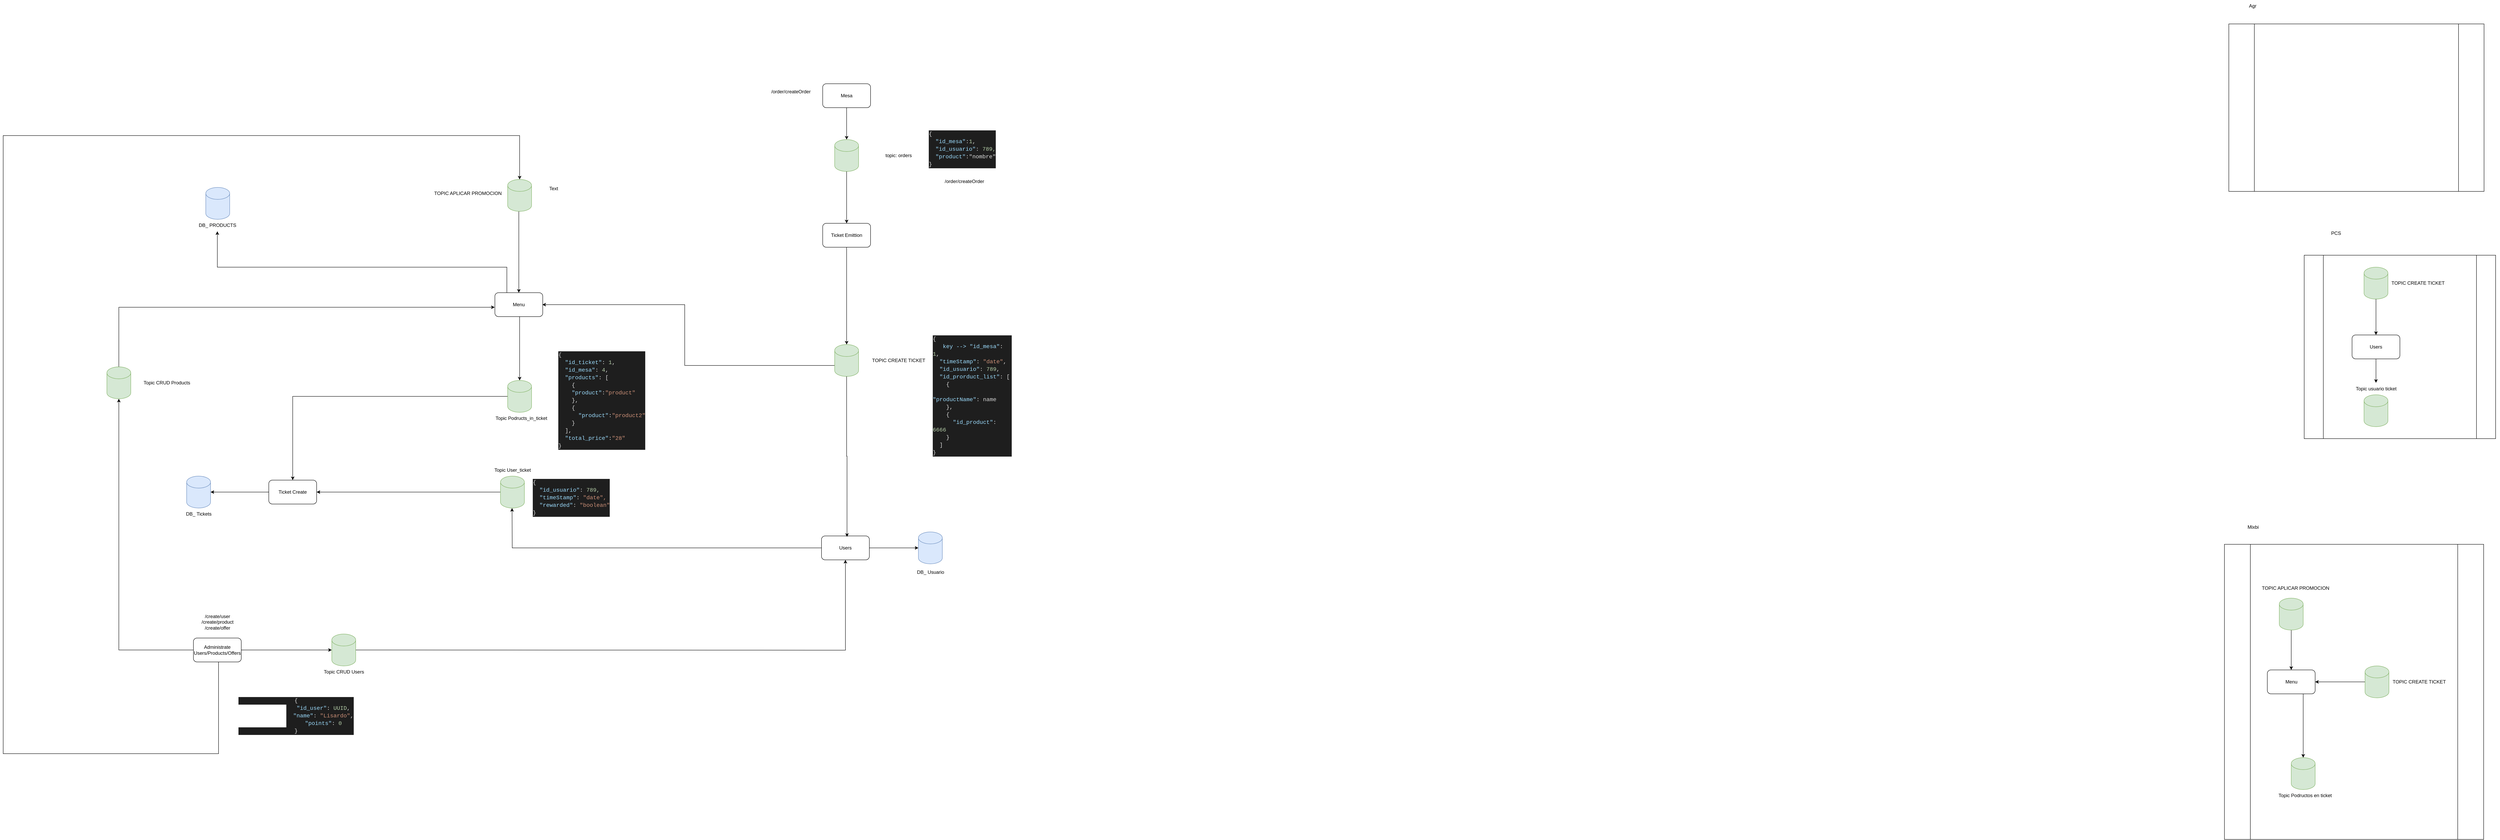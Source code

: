 <mxfile version="22.0.4" type="device">
  <diagram name="Página-1" id="0qJBGttC3PnJGThFjGUG">
    <mxGraphModel dx="2366" dy="1922" grid="1" gridSize="10" guides="1" tooltips="1" connect="1" arrows="1" fold="1" page="1" pageScale="1" pageWidth="827" pageHeight="1169" math="0" shadow="0">
      <root>
        <mxCell id="0" />
        <mxCell id="1" parent="0" />
        <mxCell id="hO1tPXh8Bk7Fy7xaMDZI-4" style="edgeStyle=orthogonalEdgeStyle;rounded=0;orthogonalLoop=1;jettySize=auto;html=1;" parent="1" source="hO1tPXh8Bk7Fy7xaMDZI-1" target="hO1tPXh8Bk7Fy7xaMDZI-2" edge="1">
          <mxGeometry relative="1" as="geometry">
            <Array as="points">
              <mxPoint x="-720" y="414" />
              <mxPoint x="-720" y="134" />
            </Array>
            <mxPoint x="-600" y="90" as="targetPoint" />
          </mxGeometry>
        </mxCell>
        <mxCell id="hO1tPXh8Bk7Fy7xaMDZI-5" style="edgeStyle=orthogonalEdgeStyle;rounded=0;orthogonalLoop=1;jettySize=auto;html=1;entryX=0;entryY=0.5;entryDx=0;entryDy=0;entryPerimeter=0;" parent="1" source="hO1tPXh8Bk7Fy7xaMDZI-1" target="hO1tPXh8Bk7Fy7xaMDZI-3" edge="1">
          <mxGeometry relative="1" as="geometry">
            <Array as="points" />
          </mxGeometry>
        </mxCell>
        <mxCell id="21" style="edgeStyle=orthogonalEdgeStyle;rounded=0;orthogonalLoop=1;jettySize=auto;html=1;fontColor=#FFFFFF;" parent="1" source="hO1tPXh8Bk7Fy7xaMDZI-1" target="hO1tPXh8Bk7Fy7xaMDZI-18" edge="1">
          <mxGeometry relative="1" as="geometry">
            <Array as="points">
              <mxPoint x="-470" y="890" />
              <mxPoint x="-1010" y="890" />
              <mxPoint x="-1010" y="-660" />
              <mxPoint x="285" y="-660" />
            </Array>
          </mxGeometry>
        </mxCell>
        <mxCell id="hO1tPXh8Bk7Fy7xaMDZI-1" value="Administrate&lt;br&gt;Users/Products/Offers" style="rounded=1;whiteSpace=wrap;html=1;" parent="1" vertex="1">
          <mxGeometry x="-533" y="600" width="120" height="60" as="geometry" />
        </mxCell>
        <mxCell id="hO1tPXh8Bk7Fy7xaMDZI-8" style="edgeStyle=orthogonalEdgeStyle;rounded=0;orthogonalLoop=1;jettySize=auto;html=1;entryX=-0.005;entryY=0.609;entryDx=0;entryDy=0;entryPerimeter=0;" parent="1" source="hO1tPXh8Bk7Fy7xaMDZI-2" target="hO1tPXh8Bk7Fy7xaMDZI-6" edge="1">
          <mxGeometry relative="1" as="geometry">
            <Array as="points">
              <mxPoint x="-720" y="-229" />
            </Array>
          </mxGeometry>
        </mxCell>
        <mxCell id="hO1tPXh8Bk7Fy7xaMDZI-9" style="edgeStyle=orthogonalEdgeStyle;rounded=0;orthogonalLoop=1;jettySize=auto;html=1;entryX=0.5;entryY=1;entryDx=0;entryDy=0;" parent="1" target="hO1tPXh8Bk7Fy7xaMDZI-7" edge="1">
          <mxGeometry relative="1" as="geometry">
            <mxPoint x="-127" y="630" as="sourcePoint" />
          </mxGeometry>
        </mxCell>
        <mxCell id="hO1tPXh8Bk7Fy7xaMDZI-11" style="edgeStyle=orthogonalEdgeStyle;rounded=0;orthogonalLoop=1;jettySize=auto;html=1;exitX=0.25;exitY=0;exitDx=0;exitDy=0;" parent="1" source="hO1tPXh8Bk7Fy7xaMDZI-6" target="hO1tPXh8Bk7Fy7xaMDZI-39" edge="1">
          <mxGeometry relative="1" as="geometry">
            <Array as="points">
              <mxPoint x="253" y="-330" />
              <mxPoint x="-473" y="-330" />
            </Array>
            <mxPoint x="180" y="-410" as="sourcePoint" />
          </mxGeometry>
        </mxCell>
        <mxCell id="9q5zIYayFqP9UG4JwgqR-4" style="edgeStyle=orthogonalEdgeStyle;rounded=0;orthogonalLoop=1;jettySize=auto;html=1;" parent="1" source="hO1tPXh8Bk7Fy7xaMDZI-6" target="hO1tPXh8Bk7Fy7xaMDZI-28" edge="1">
          <mxGeometry relative="1" as="geometry">
            <Array as="points">
              <mxPoint x="285" y="-180" />
              <mxPoint x="285" y="-180" />
            </Array>
          </mxGeometry>
        </mxCell>
        <mxCell id="hO1tPXh8Bk7Fy7xaMDZI-6" value="Menu" style="rounded=1;whiteSpace=wrap;html=1;" parent="1" vertex="1">
          <mxGeometry x="223" y="-266" width="120" height="60" as="geometry" />
        </mxCell>
        <mxCell id="hO1tPXh8Bk7Fy7xaMDZI-13" style="edgeStyle=orthogonalEdgeStyle;rounded=0;orthogonalLoop=1;jettySize=auto;html=1;entryX=0;entryY=0.5;entryDx=0;entryDy=0;entryPerimeter=0;" parent="1" source="hO1tPXh8Bk7Fy7xaMDZI-7" target="hO1tPXh8Bk7Fy7xaMDZI-12" edge="1">
          <mxGeometry relative="1" as="geometry" />
        </mxCell>
        <mxCell id="hO1tPXh8Bk7Fy7xaMDZI-27" style="edgeStyle=orthogonalEdgeStyle;rounded=0;orthogonalLoop=1;jettySize=auto;html=1;exitX=0;exitY=0.5;exitDx=0;exitDy=0;" parent="1" source="hO1tPXh8Bk7Fy7xaMDZI-7" edge="1">
          <mxGeometry relative="1" as="geometry">
            <mxPoint x="266" y="274" as="targetPoint" />
          </mxGeometry>
        </mxCell>
        <mxCell id="hO1tPXh8Bk7Fy7xaMDZI-7" value="Users" style="rounded=1;whiteSpace=wrap;html=1;" parent="1" vertex="1">
          <mxGeometry x="1042" y="344" width="120" height="60" as="geometry" />
        </mxCell>
        <mxCell id="hO1tPXh8Bk7Fy7xaMDZI-22" style="edgeStyle=orthogonalEdgeStyle;rounded=0;orthogonalLoop=1;jettySize=auto;html=1;entryX=0.5;entryY=0;entryDx=0;entryDy=0;entryPerimeter=0;" parent="1" source="hO1tPXh8Bk7Fy7xaMDZI-14" target="hO1tPXh8Bk7Fy7xaMDZI-21" edge="1">
          <mxGeometry relative="1" as="geometry">
            <Array as="points">
              <mxPoint x="1105" y="-330" />
              <mxPoint x="1105" y="-330" />
            </Array>
          </mxGeometry>
        </mxCell>
        <mxCell id="hO1tPXh8Bk7Fy7xaMDZI-14" value="Ticket Emittion" style="rounded=1;whiteSpace=wrap;html=1;" parent="1" vertex="1">
          <mxGeometry x="1045" y="-440" width="120" height="60" as="geometry" />
        </mxCell>
        <mxCell id="hO1tPXh8Bk7Fy7xaMDZI-20" style="edgeStyle=orthogonalEdgeStyle;rounded=0;orthogonalLoop=1;jettySize=auto;html=1;entryX=0.5;entryY=0;entryDx=0;entryDy=0;" parent="1" source="hO1tPXh8Bk7Fy7xaMDZI-18" target="hO1tPXh8Bk7Fy7xaMDZI-6" edge="1">
          <mxGeometry relative="1" as="geometry">
            <Array as="points">
              <mxPoint x="283" y="-420" />
              <mxPoint x="283" y="-420" />
            </Array>
          </mxGeometry>
        </mxCell>
        <mxCell id="hO1tPXh8Bk7Fy7xaMDZI-23" style="edgeStyle=orthogonalEdgeStyle;rounded=0;orthogonalLoop=1;jettySize=auto;html=1;entryX=1;entryY=0.5;entryDx=0;entryDy=0;exitX=0;exitY=0;exitDx=0;exitDy=52.5;exitPerimeter=0;" parent="1" source="hO1tPXh8Bk7Fy7xaMDZI-21" edge="1">
          <mxGeometry relative="1" as="geometry">
            <Array as="points">
              <mxPoint x="699" y="-84" />
              <mxPoint x="699" y="-236" />
            </Array>
            <mxPoint x="342" y="-236" as="targetPoint" />
          </mxGeometry>
        </mxCell>
        <mxCell id="hO1tPXh8Bk7Fy7xaMDZI-32" style="edgeStyle=orthogonalEdgeStyle;rounded=0;orthogonalLoop=1;jettySize=auto;html=1;entryX=0.5;entryY=0;entryDx=0;entryDy=0;" parent="1" source="hO1tPXh8Bk7Fy7xaMDZI-28" target="hO1tPXh8Bk7Fy7xaMDZI-30" edge="1">
          <mxGeometry relative="1" as="geometry" />
        </mxCell>
        <mxCell id="hO1tPXh8Bk7Fy7xaMDZI-31" style="edgeStyle=orthogonalEdgeStyle;rounded=0;orthogonalLoop=1;jettySize=auto;html=1;entryX=1;entryY=0.5;entryDx=0;entryDy=0;" parent="1" source="hO1tPXh8Bk7Fy7xaMDZI-29" target="hO1tPXh8Bk7Fy7xaMDZI-30" edge="1">
          <mxGeometry relative="1" as="geometry" />
        </mxCell>
        <mxCell id="hO1tPXh8Bk7Fy7xaMDZI-33" style="edgeStyle=orthogonalEdgeStyle;rounded=0;orthogonalLoop=1;jettySize=auto;html=1;exitX=0;exitY=0.5;exitDx=0;exitDy=0;" parent="1" source="hO1tPXh8Bk7Fy7xaMDZI-30" target="hO1tPXh8Bk7Fy7xaMDZI-34" edge="1">
          <mxGeometry relative="1" as="geometry">
            <mxPoint x="-316" y="233.333" as="targetPoint" />
          </mxGeometry>
        </mxCell>
        <mxCell id="hO1tPXh8Bk7Fy7xaMDZI-30" value="Ticket Create" style="rounded=1;whiteSpace=wrap;html=1;" parent="1" vertex="1">
          <mxGeometry x="-344" y="204" width="120" height="60" as="geometry" />
        </mxCell>
        <mxCell id="9q5zIYayFqP9UG4JwgqR-26" value="" style="group" parent="1" vertex="1" connectable="0">
          <mxGeometry x="4730" y="-430" width="480" height="540" as="geometry" />
        </mxCell>
        <mxCell id="9q5zIYayFqP9UG4JwgqR-25" value="" style="group" parent="9q5zIYayFqP9UG4JwgqR-26" vertex="1" connectable="0">
          <mxGeometry y="80" width="480" height="460" as="geometry" />
        </mxCell>
        <mxCell id="9q5zIYayFqP9UG4JwgqR-22" value="" style="group" parent="9q5zIYayFqP9UG4JwgqR-25" vertex="1" connectable="0">
          <mxGeometry x="30" y="-10" width="480" height="460" as="geometry" />
        </mxCell>
        <mxCell id="9q5zIYayFqP9UG4JwgqR-20" value="" style="shape=process;whiteSpace=wrap;html=1;backgroundOutline=1;" parent="9q5zIYayFqP9UG4JwgqR-22" vertex="1">
          <mxGeometry width="480" height="460" as="geometry" />
        </mxCell>
        <mxCell id="9q5zIYayFqP9UG4JwgqR-21" value="" style="group" parent="9q5zIYayFqP9UG4JwgqR-22" vertex="1" connectable="0">
          <mxGeometry x="115" y="30" width="250" height="400" as="geometry" />
        </mxCell>
        <mxCell id="9q5zIYayFqP9UG4JwgqR-9" value="" style="group" parent="9q5zIYayFqP9UG4JwgqR-21" vertex="1" connectable="0">
          <mxGeometry x="35" width="215" height="80" as="geometry" />
        </mxCell>
        <mxCell id="9q5zIYayFqP9UG4JwgqR-6" value="" style="shape=cylinder3;whiteSpace=wrap;html=1;boundedLbl=1;backgroundOutline=1;size=15;fillColor=#d5e8d4;strokeColor=#82b366;" parent="9q5zIYayFqP9UG4JwgqR-9" vertex="1">
          <mxGeometry width="60" height="80" as="geometry" />
        </mxCell>
        <mxCell id="9q5zIYayFqP9UG4JwgqR-7" value="TOPIC CREATE TICKET" style="text;html=1;align=center;verticalAlign=middle;resizable=0;points=[];autosize=1;strokeColor=none;fillColor=none;" parent="9q5zIYayFqP9UG4JwgqR-9" vertex="1">
          <mxGeometry x="55" y="25" width="160" height="30" as="geometry" />
        </mxCell>
        <mxCell id="9q5zIYayFqP9UG4JwgqR-10" value="Users" style="rounded=1;whiteSpace=wrap;html=1;" parent="9q5zIYayFqP9UG4JwgqR-21" vertex="1">
          <mxGeometry x="5" y="170" width="120" height="60" as="geometry" />
        </mxCell>
        <mxCell id="9q5zIYayFqP9UG4JwgqR-11" style="edgeStyle=orthogonalEdgeStyle;rounded=0;orthogonalLoop=1;jettySize=auto;html=1;" parent="9q5zIYayFqP9UG4JwgqR-21" source="9q5zIYayFqP9UG4JwgqR-6" target="9q5zIYayFqP9UG4JwgqR-10" edge="1">
          <mxGeometry relative="1" as="geometry" />
        </mxCell>
        <mxCell id="9q5zIYayFqP9UG4JwgqR-16" value="" style="group" parent="9q5zIYayFqP9UG4JwgqR-21" vertex="1" connectable="0">
          <mxGeometry y="290" width="130" height="110" as="geometry" />
        </mxCell>
        <mxCell id="9q5zIYayFqP9UG4JwgqR-17" value="" style="shape=cylinder3;whiteSpace=wrap;html=1;boundedLbl=1;backgroundOutline=1;size=15;fillColor=#d5e8d4;strokeColor=#82b366;" parent="9q5zIYayFqP9UG4JwgqR-16" vertex="1">
          <mxGeometry x="35" y="30" width="60" height="80" as="geometry" />
        </mxCell>
        <mxCell id="9q5zIYayFqP9UG4JwgqR-18" value="Topic usuario ticket&lt;br&gt;" style="text;html=1;align=center;verticalAlign=middle;resizable=0;points=[];autosize=1;strokeColor=none;fillColor=none;" parent="9q5zIYayFqP9UG4JwgqR-16" vertex="1">
          <mxGeometry width="130" height="30" as="geometry" />
        </mxCell>
        <mxCell id="9q5zIYayFqP9UG4JwgqR-19" style="edgeStyle=orthogonalEdgeStyle;rounded=0;orthogonalLoop=1;jettySize=auto;html=1;" parent="9q5zIYayFqP9UG4JwgqR-21" source="9q5zIYayFqP9UG4JwgqR-10" target="9q5zIYayFqP9UG4JwgqR-18" edge="1">
          <mxGeometry relative="1" as="geometry" />
        </mxCell>
        <mxCell id="9q5zIYayFqP9UG4JwgqR-23" value="PCS" style="text;html=1;strokeColor=none;fillColor=none;align=center;verticalAlign=middle;whiteSpace=wrap;rounded=0;" parent="9q5zIYayFqP9UG4JwgqR-26" vertex="1">
          <mxGeometry x="80" width="60" height="30" as="geometry" />
        </mxCell>
        <mxCell id="9q5zIYayFqP9UG4JwgqR-110" value="" style="group" parent="1" vertex="1" connectable="0">
          <mxGeometry x="4560" y="165" width="690" height="940" as="geometry" />
        </mxCell>
        <mxCell id="9q5zIYayFqP9UG4JwgqR-146" value="" style="group" parent="9q5zIYayFqP9UG4JwgqR-110" vertex="1" connectable="0">
          <mxGeometry y="130" width="650" height="810" as="geometry" />
        </mxCell>
        <mxCell id="9q5zIYayFqP9UG4JwgqR-107" value="" style="shape=process;whiteSpace=wrap;html=1;backgroundOutline=1;" parent="9q5zIYayFqP9UG4JwgqR-146" vertex="1">
          <mxGeometry y="70" width="650" height="740" as="geometry" />
        </mxCell>
        <mxCell id="9q5zIYayFqP9UG4JwgqR-109" value="Mixbi" style="text;html=1;strokeColor=none;fillColor=none;align=center;verticalAlign=middle;whiteSpace=wrap;rounded=0;" parent="9q5zIYayFqP9UG4JwgqR-146" vertex="1">
          <mxGeometry x="39.999" width="63.692" height="54.231" as="geometry" />
        </mxCell>
        <mxCell id="9q5zIYayFqP9UG4JwgqR-145" value="" style="group" parent="9q5zIYayFqP9UG4JwgqR-146" vertex="1" connectable="0">
          <mxGeometry x="82.5" y="165" width="485" height="550" as="geometry" />
        </mxCell>
        <mxCell id="9q5zIYayFqP9UG4JwgqR-133" value="Menu" style="rounded=1;whiteSpace=wrap;html=1;" parent="9q5zIYayFqP9UG4JwgqR-145" vertex="1">
          <mxGeometry x="25" y="220" width="120" height="60" as="geometry" />
        </mxCell>
        <mxCell id="9q5zIYayFqP9UG4JwgqR-134" style="edgeStyle=orthogonalEdgeStyle;rounded=0;orthogonalLoop=1;jettySize=auto;html=1;entryX=0.5;entryY=0;entryDx=0;entryDy=0;" parent="9q5zIYayFqP9UG4JwgqR-145" source="9q5zIYayFqP9UG4JwgqR-143" target="9q5zIYayFqP9UG4JwgqR-133" edge="1">
          <mxGeometry relative="1" as="geometry" />
        </mxCell>
        <mxCell id="9q5zIYayFqP9UG4JwgqR-135" style="edgeStyle=orthogonalEdgeStyle;rounded=0;orthogonalLoop=1;jettySize=auto;html=1;entryX=1;entryY=0.5;entryDx=0;entryDy=0;" parent="9q5zIYayFqP9UG4JwgqR-145" source="9q5zIYayFqP9UG4JwgqR-137" target="9q5zIYayFqP9UG4JwgqR-133" edge="1">
          <mxGeometry relative="1" as="geometry">
            <Array as="points">
              <mxPoint x="200" y="250" />
              <mxPoint x="200" y="250" />
            </Array>
          </mxGeometry>
        </mxCell>
        <mxCell id="9q5zIYayFqP9UG4JwgqR-136" value="" style="group" parent="9q5zIYayFqP9UG4JwgqR-145" vertex="1" connectable="0">
          <mxGeometry x="270" y="210" width="215" height="80" as="geometry" />
        </mxCell>
        <mxCell id="9q5zIYayFqP9UG4JwgqR-137" value="" style="shape=cylinder3;whiteSpace=wrap;html=1;boundedLbl=1;backgroundOutline=1;size=15;fillColor=#d5e8d4;strokeColor=#82b366;" parent="9q5zIYayFqP9UG4JwgqR-136" vertex="1">
          <mxGeometry width="60" height="80" as="geometry" />
        </mxCell>
        <mxCell id="9q5zIYayFqP9UG4JwgqR-138" value="TOPIC CREATE TICKET" style="text;html=1;align=center;verticalAlign=middle;resizable=0;points=[];autosize=1;strokeColor=none;fillColor=none;" parent="9q5zIYayFqP9UG4JwgqR-136" vertex="1">
          <mxGeometry x="55" y="25" width="160" height="30" as="geometry" />
        </mxCell>
        <mxCell id="9q5zIYayFqP9UG4JwgqR-139" value="" style="group" parent="9q5zIYayFqP9UG4JwgqR-145" vertex="1" connectable="0">
          <mxGeometry x="39" y="440" width="160" height="110" as="geometry" />
        </mxCell>
        <mxCell id="9q5zIYayFqP9UG4JwgqR-140" value="" style="shape=cylinder3;whiteSpace=wrap;html=1;boundedLbl=1;backgroundOutline=1;size=15;fillColor=#d5e8d4;strokeColor=#82b366;" parent="9q5zIYayFqP9UG4JwgqR-139" vertex="1">
          <mxGeometry x="46" width="60" height="80" as="geometry" />
        </mxCell>
        <mxCell id="9q5zIYayFqP9UG4JwgqR-141" value="Topic Podructos en ticket" style="text;html=1;align=center;verticalAlign=middle;resizable=0;points=[];autosize=1;strokeColor=none;fillColor=none;" parent="9q5zIYayFqP9UG4JwgqR-139" vertex="1">
          <mxGeometry y="80" width="160" height="30" as="geometry" />
        </mxCell>
        <mxCell id="9q5zIYayFqP9UG4JwgqR-132" style="edgeStyle=orthogonalEdgeStyle;rounded=0;orthogonalLoop=1;jettySize=auto;html=1;" parent="9q5zIYayFqP9UG4JwgqR-145" source="9q5zIYayFqP9UG4JwgqR-133" target="9q5zIYayFqP9UG4JwgqR-140" edge="1">
          <mxGeometry relative="1" as="geometry">
            <Array as="points">
              <mxPoint x="115" y="330" />
              <mxPoint x="115" y="330" />
            </Array>
          </mxGeometry>
        </mxCell>
        <mxCell id="9q5zIYayFqP9UG4JwgqR-142" value="" style="group" parent="9q5zIYayFqP9UG4JwgqR-145" vertex="1" connectable="0">
          <mxGeometry width="190" height="120" as="geometry" />
        </mxCell>
        <mxCell id="9q5zIYayFqP9UG4JwgqR-143" value="" style="shape=cylinder3;whiteSpace=wrap;html=1;boundedLbl=1;backgroundOutline=1;size=15;fillColor=#d5e8d4;strokeColor=#82b366;" parent="9q5zIYayFqP9UG4JwgqR-142" vertex="1">
          <mxGeometry x="55" y="40" width="60" height="80" as="geometry" />
        </mxCell>
        <mxCell id="9q5zIYayFqP9UG4JwgqR-144" value="TOPIC APLICAR PROMOCION" style="text;html=1;align=center;verticalAlign=middle;resizable=0;points=[];autosize=1;strokeColor=none;fillColor=none;" parent="9q5zIYayFqP9UG4JwgqR-142" vertex="1">
          <mxGeometry width="190" height="30" as="geometry" />
        </mxCell>
        <mxCell id="9q5zIYayFqP9UG4JwgqR-130" value="" style="group" parent="1" vertex="1" connectable="0">
          <mxGeometry x="4571" y="-1000" width="640" height="480" as="geometry" />
        </mxCell>
        <mxCell id="9q5zIYayFqP9UG4JwgqR-127" value="" style="shape=process;whiteSpace=wrap;html=1;backgroundOutline=1;" parent="9q5zIYayFqP9UG4JwgqR-130" vertex="1">
          <mxGeometry y="60" width="640" height="420" as="geometry" />
        </mxCell>
        <mxCell id="9q5zIYayFqP9UG4JwgqR-129" value="Agr" style="text;html=1;strokeColor=none;fillColor=none;align=center;verticalAlign=middle;whiteSpace=wrap;rounded=0;" parent="9q5zIYayFqP9UG4JwgqR-130" vertex="1">
          <mxGeometry x="30" width="60" height="30" as="geometry" />
        </mxCell>
        <mxCell id="XEsKH-6zx_B6_wYnEebX-31" value="" style="group" parent="1" vertex="1" connectable="0">
          <mxGeometry x="1029" y="-136" width="286" height="80" as="geometry" />
        </mxCell>
        <mxCell id="9q5zIYayFqP9UG4JwgqR-8" value="" style="group" parent="XEsKH-6zx_B6_wYnEebX-31" vertex="1" connectable="0">
          <mxGeometry width="215" height="80" as="geometry" />
        </mxCell>
        <mxCell id="hO1tPXh8Bk7Fy7xaMDZI-21" value="" style="shape=cylinder3;whiteSpace=wrap;html=1;boundedLbl=1;backgroundOutline=1;size=15;fillColor=#d5e8d4;strokeColor=#82b366;" parent="9q5zIYayFqP9UG4JwgqR-8" vertex="1">
          <mxGeometry x="46" width="60" height="80" as="geometry" />
        </mxCell>
        <mxCell id="hO1tPXh8Bk7Fy7xaMDZI-37" value="TOPIC CREATE TICKET" style="text;html=1;align=center;verticalAlign=middle;resizable=0;points=[];autosize=1;strokeColor=none;fillColor=none;" parent="XEsKH-6zx_B6_wYnEebX-31" vertex="1">
          <mxGeometry x="126" y="25" width="160" height="30" as="geometry" />
        </mxCell>
        <mxCell id="XEsKH-6zx_B6_wYnEebX-33" value="" style="group" parent="1" vertex="1" connectable="0">
          <mxGeometry x="202" y="164" width="130" height="110" as="geometry" />
        </mxCell>
        <mxCell id="hO1tPXh8Bk7Fy7xaMDZI-29" value="" style="shape=cylinder3;whiteSpace=wrap;html=1;boundedLbl=1;backgroundOutline=1;size=15;fillColor=#d5e8d4;strokeColor=#82b366;" parent="XEsKH-6zx_B6_wYnEebX-33" vertex="1">
          <mxGeometry x="35" y="30" width="60" height="80" as="geometry" />
        </mxCell>
        <mxCell id="9q5zIYayFqP9UG4JwgqR-2" value="Topic User_ticket" style="text;html=1;align=center;verticalAlign=middle;resizable=0;points=[];autosize=1;strokeColor=none;fillColor=none;" parent="XEsKH-6zx_B6_wYnEebX-33" vertex="1">
          <mxGeometry x="5" width="120" height="30" as="geometry" />
        </mxCell>
        <mxCell id="XEsKH-6zx_B6_wYnEebX-34" value="" style="group" parent="1" vertex="1" connectable="0">
          <mxGeometry x="-226" y="590" width="140" height="110" as="geometry" />
        </mxCell>
        <mxCell id="hO1tPXh8Bk7Fy7xaMDZI-3" value="" style="shape=cylinder3;whiteSpace=wrap;html=1;boundedLbl=1;backgroundOutline=1;size=15;fillColor=#d5e8d4;strokeColor=#82b366;" parent="XEsKH-6zx_B6_wYnEebX-34" vertex="1">
          <mxGeometry x="40" width="60" height="80" as="geometry" />
        </mxCell>
        <mxCell id="hO1tPXh8Bk7Fy7xaMDZI-16" value="Topic CRUD Users" style="text;html=1;align=center;verticalAlign=middle;resizable=0;points=[];autosize=1;strokeColor=none;fillColor=none;" parent="XEsKH-6zx_B6_wYnEebX-34" vertex="1">
          <mxGeometry x="5" y="80" width="130" height="30" as="geometry" />
        </mxCell>
        <mxCell id="XEsKH-6zx_B6_wYnEebX-36" value="" style="group" parent="1" vertex="1" connectable="0">
          <mxGeometry x="-750" y="-80" width="220" height="80" as="geometry" />
        </mxCell>
        <mxCell id="hO1tPXh8Bk7Fy7xaMDZI-2" value="" style="shape=cylinder3;whiteSpace=wrap;html=1;boundedLbl=1;backgroundOutline=1;size=15;fillColor=#d5e8d4;strokeColor=#82b366;" parent="XEsKH-6zx_B6_wYnEebX-36" vertex="1">
          <mxGeometry width="60" height="80" as="geometry" />
        </mxCell>
        <mxCell id="hO1tPXh8Bk7Fy7xaMDZI-15" value="Topic CRUD Products" style="text;html=1;align=center;verticalAlign=middle;resizable=0;points=[];autosize=1;strokeColor=none;fillColor=none;" parent="XEsKH-6zx_B6_wYnEebX-36" vertex="1">
          <mxGeometry x="80" y="25" width="140" height="30" as="geometry" />
        </mxCell>
        <mxCell id="XEsKH-6zx_B6_wYnEebX-37" value="" style="group" parent="1" vertex="1" connectable="0">
          <mxGeometry x="-560" y="194.003" width="85" height="109.997" as="geometry" />
        </mxCell>
        <mxCell id="hO1tPXh8Bk7Fy7xaMDZI-34" value="" style="shape=cylinder3;whiteSpace=wrap;html=1;boundedLbl=1;backgroundOutline=1;size=15;fillColor=#dae8fc;strokeColor=#6c8ebf;" parent="XEsKH-6zx_B6_wYnEebX-37" vertex="1">
          <mxGeometry x="10" width="60" height="80" as="geometry" />
        </mxCell>
        <mxCell id="hO1tPXh8Bk7Fy7xaMDZI-35" value="DB_ Tickets" style="text;html=1;align=center;verticalAlign=middle;resizable=0;points=[];autosize=1;strokeColor=none;fillColor=none;" parent="XEsKH-6zx_B6_wYnEebX-37" vertex="1">
          <mxGeometry x="-5" y="79.997" width="90" height="30" as="geometry" />
        </mxCell>
        <mxCell id="XEsKH-6zx_B6_wYnEebX-38" value="" style="group" parent="1" vertex="1" connectable="0">
          <mxGeometry x="1275" y="334" width="85" height="116" as="geometry" />
        </mxCell>
        <mxCell id="hO1tPXh8Bk7Fy7xaMDZI-12" value="" style="shape=cylinder3;whiteSpace=wrap;html=1;boundedLbl=1;backgroundOutline=1;size=15;fillColor=#dae8fc;strokeColor=#6c8ebf;" parent="XEsKH-6zx_B6_wYnEebX-38" vertex="1">
          <mxGeometry x="10" width="60" height="80" as="geometry" />
        </mxCell>
        <mxCell id="hO1tPXh8Bk7Fy7xaMDZI-36" value="DB_ Usuario" style="text;html=1;align=center;verticalAlign=middle;resizable=0;points=[];autosize=1;strokeColor=none;fillColor=none;" parent="XEsKH-6zx_B6_wYnEebX-38" vertex="1">
          <mxGeometry x="-5" y="86" width="90" height="30" as="geometry" />
        </mxCell>
        <mxCell id="XEsKH-6zx_B6_wYnEebX-40" style="edgeStyle=orthogonalEdgeStyle;rounded=0;orthogonalLoop=1;jettySize=auto;html=1;entryX=0.533;entryY=0.038;entryDx=0;entryDy=0;entryPerimeter=0;" parent="1" source="hO1tPXh8Bk7Fy7xaMDZI-21" target="hO1tPXh8Bk7Fy7xaMDZI-7" edge="1">
          <mxGeometry relative="1" as="geometry" />
        </mxCell>
        <mxCell id="XEsKH-6zx_B6_wYnEebX-41" value="" style="group" parent="1" vertex="1" connectable="0">
          <mxGeometry x="60" y="-550" width="256" height="80" as="geometry" />
        </mxCell>
        <mxCell id="hO1tPXh8Bk7Fy7xaMDZI-18" value="" style="shape=cylinder3;whiteSpace=wrap;html=1;boundedLbl=1;backgroundOutline=1;size=15;fillColor=#d5e8d4;strokeColor=#82b366;" parent="XEsKH-6zx_B6_wYnEebX-41" vertex="1">
          <mxGeometry x="195" width="60" height="80" as="geometry" />
        </mxCell>
        <mxCell id="hO1tPXh8Bk7Fy7xaMDZI-38" value="TOPIC APLICAR PROMOCION" style="text;html=1;align=center;verticalAlign=middle;resizable=0;points=[];autosize=1;strokeColor=none;fillColor=none;" parent="XEsKH-6zx_B6_wYnEebX-41" vertex="1">
          <mxGeometry y="20" width="190" height="30" as="geometry" />
        </mxCell>
        <mxCell id="XEsKH-6zx_B6_wYnEebX-42" value="" style="group" parent="1" vertex="1" connectable="0">
          <mxGeometry x="209" y="-46" width="160" height="110" as="geometry" />
        </mxCell>
        <mxCell id="hO1tPXh8Bk7Fy7xaMDZI-28" value="" style="shape=cylinder3;whiteSpace=wrap;html=1;boundedLbl=1;backgroundOutline=1;size=15;fillColor=#d5e8d4;strokeColor=#82b366;" parent="XEsKH-6zx_B6_wYnEebX-42" vertex="1">
          <mxGeometry x="46" width="60" height="80" as="geometry" />
        </mxCell>
        <mxCell id="9q5zIYayFqP9UG4JwgqR-1" value="Topic Podructs_in_ticket" style="text;html=1;align=center;verticalAlign=middle;resizable=0;points=[];autosize=1;strokeColor=none;fillColor=none;" parent="XEsKH-6zx_B6_wYnEebX-42" vertex="1">
          <mxGeometry y="80" width="160" height="30" as="geometry" />
        </mxCell>
        <mxCell id="XEsKH-6zx_B6_wYnEebX-43" value="" style="group" parent="1" vertex="1" connectable="0">
          <mxGeometry x="-533" y="-530" width="120" height="110" as="geometry" />
        </mxCell>
        <mxCell id="hO1tPXh8Bk7Fy7xaMDZI-39" value="DB_ PRODUCTS" style="text;html=1;align=center;verticalAlign=middle;resizable=0;points=[];autosize=1;strokeColor=none;fillColor=none;" parent="XEsKH-6zx_B6_wYnEebX-43" vertex="1">
          <mxGeometry y="80" width="120" height="30" as="geometry" />
        </mxCell>
        <mxCell id="hO1tPXh8Bk7Fy7xaMDZI-10" value="" style="shape=cylinder3;whiteSpace=wrap;html=1;boundedLbl=1;backgroundOutline=1;size=15;fillColor=#dae8fc;strokeColor=#6c8ebf;" parent="XEsKH-6zx_B6_wYnEebX-43" vertex="1">
          <mxGeometry x="31" width="60" height="80" as="geometry" />
        </mxCell>
        <mxCell id="3" value="/create/user&lt;br&gt;/create/product&lt;br&gt;/create/offer" style="text;html=1;align=center;verticalAlign=middle;resizable=1;points=[];autosize=1;strokeColor=none;fillColor=none;movable=1;rotatable=1;deletable=1;editable=1;locked=0;connectable=1;" parent="1" vertex="1">
          <mxGeometry x="-523" y="530" width="100" height="60" as="geometry" />
        </mxCell>
        <mxCell id="4" value="&lt;div style=&quot;background-color: rgb(30, 30, 30); font-family: Consolas, &amp;quot;Courier New&amp;quot;, monospace; font-size: 14px; line-height: 19px;&quot;&gt;&lt;div style=&quot;color: rgb(212, 212, 212);&quot;&gt;&lt;span style=&quot;color: #dcdcdc;&quot;&gt;{&lt;/span&gt;&lt;/div&gt;&lt;/div&gt;&lt;blockquote style=&quot;margin: 0 0 0 40px; border: none; padding: 0px;&quot;&gt;&lt;blockquote style=&quot;margin: 0 0 0 40px; border: none; padding: 0px;&quot;&gt;&lt;blockquote style=&quot;margin: 0 0 0 40px; border: none; padding: 0px;&quot;&gt;&lt;div style=&quot;background-color: rgb(30, 30, 30); font-family: Consolas, &amp;quot;Courier New&amp;quot;, monospace; font-size: 14px; line-height: 19px;&quot;&gt;&lt;div style=&quot;&quot;&gt;&lt;font color=&quot;#d4d4d4&quot;&gt;&amp;nbsp; &lt;/font&gt;&lt;span style=&quot;color: rgb(156, 220, 254);&quot;&gt;&quot;id_user&quot;&lt;/span&gt;&lt;span style=&quot;color: rgb(220, 220, 220);&quot;&gt;:&lt;/span&gt;&lt;font color=&quot;#d4d4d4&quot;&gt;&amp;nbsp;&lt;/font&gt;&lt;font color=&quot;#b5cea8&quot;&gt;UUID&lt;/font&gt;&lt;span style=&quot;color: rgb(220, 220, 220);&quot;&gt;,&lt;/span&gt;&lt;/div&gt;&lt;/div&gt;&lt;/blockquote&gt;&lt;/blockquote&gt;&lt;blockquote style=&quot;margin: 0 0 0 40px; border: none; padding: 0px;&quot;&gt;&lt;blockquote style=&quot;margin: 0 0 0 40px; border: none; padding: 0px;&quot;&gt;&lt;div style=&quot;background-color: rgb(30, 30, 30); font-family: Consolas, &amp;quot;Courier New&amp;quot;, monospace; font-size: 14px; line-height: 19px;&quot;&gt;&lt;div style=&quot;color: rgb(212, 212, 212);&quot;&gt;&amp;nbsp; &lt;span style=&quot;color: #9cdcfe;&quot;&gt;&quot;name&quot;&lt;/span&gt;&lt;span style=&quot;color: #dcdcdc;&quot;&gt;:&lt;/span&gt; &lt;span style=&quot;color: #ce9178;&quot;&gt;&quot;Lisardo&quot;&lt;/span&gt;&lt;span style=&quot;color: #dcdcdc;&quot;&gt;,&lt;/span&gt;&lt;/div&gt;&lt;/div&gt;&lt;/blockquote&gt;&lt;/blockquote&gt;&lt;blockquote style=&quot;margin: 0 0 0 40px; border: none; padding: 0px;&quot;&gt;&lt;blockquote style=&quot;margin: 0 0 0 40px; border: none; padding: 0px;&quot;&gt;&lt;div style=&quot;background-color: rgb(30, 30, 30); font-family: Consolas, &amp;quot;Courier New&amp;quot;, monospace; font-size: 14px; line-height: 19px;&quot;&gt;&lt;div style=&quot;color: rgb(212, 212, 212);&quot;&gt;&amp;nbsp; &lt;span style=&quot;color: #9cdcfe;&quot;&gt;&quot;points&quot;&lt;/span&gt;&lt;span style=&quot;color: #dcdcdc;&quot;&gt;:&lt;/span&gt; &lt;span style=&quot;color: #b5cea8;&quot;&gt;0&lt;/span&gt;&lt;/div&gt;&lt;/div&gt;&lt;/blockquote&gt;&lt;/blockquote&gt;&lt;/blockquote&gt;&lt;div style=&quot;background-color: rgb(30, 30, 30); font-family: Consolas, &amp;quot;Courier New&amp;quot;, monospace; font-size: 14px; line-height: 19px;&quot;&gt;&lt;div style=&quot;color: rgb(212, 212, 212);&quot;&gt;&lt;span style=&quot;color: #dcdcdc;&quot;&gt;}&lt;/span&gt;&lt;/div&gt;&lt;/div&gt;" style="text;html=1;align=center;verticalAlign=middle;resizable=0;points=[];autosize=1;strokeColor=none;fillColor=none;" parent="1" vertex="1">
          <mxGeometry x="-426" y="740" width="300" height="110" as="geometry" />
        </mxCell>
        <mxCell id="7" value="&lt;div style=&quot;color: rgb(212, 212, 212); background-color: rgb(30, 30, 30); font-family: Consolas, &amp;quot;Courier New&amp;quot;, monospace; font-weight: normal; font-size: 14px; line-height: 19px;&quot;&gt;&lt;div&gt;&lt;span style=&quot;color: #dcdcdc;&quot;&gt;{&lt;/span&gt;&lt;/div&gt;&lt;div&gt;&lt;span style=&quot;color: #d4d4d4;&quot;&gt;&amp;nbsp; &lt;/span&gt;&lt;span style=&quot;color: #9cdcfe;&quot;&gt;&quot;id_mesa&quot;&lt;/span&gt;&lt;span style=&quot;color: #dcdcdc;&quot;&gt;:&lt;/span&gt;&lt;span style=&quot;color: #b5cea8;&quot;&gt;1&lt;/span&gt;&lt;span style=&quot;color: #dcdcdc;&quot;&gt;,&lt;/span&gt;&lt;/div&gt;&lt;div&gt;&lt;span style=&quot;color: #d4d4d4;&quot;&gt;&amp;nbsp; &lt;/span&gt;&lt;span style=&quot;color: #9cdcfe;&quot;&gt;&quot;id_usuario&quot;&lt;/span&gt;&lt;span style=&quot;color: #dcdcdc;&quot;&gt;:&lt;/span&gt;&lt;span style=&quot;color: #d4d4d4;&quot;&gt; &lt;/span&gt;&lt;span style=&quot;color: #b5cea8;&quot;&gt;789,&lt;/span&gt;&lt;/div&gt;&lt;div&gt;&lt;span style=&quot;color: #b5cea8;&quot;&gt;&amp;nbsp;&amp;nbsp;&lt;/span&gt;&lt;span style=&quot;color: rgb(156, 220, 254);&quot;&gt;&quot;product&quot;&lt;/span&gt;&lt;span style=&quot;color: rgb(220, 220, 220);&quot;&gt;:&quot;nombre&quot;&lt;/span&gt;&lt;/div&gt;&lt;div&gt;&lt;span style=&quot;color: rgb(181, 206, 168);&quot;&gt;&lt;/span&gt;&lt;/div&gt;&lt;div&gt;&lt;span style=&quot;color: #dcdcdc;&quot;&gt;}&lt;/span&gt;&lt;/div&gt;&lt;/div&gt;" style="text;whiteSpace=wrap;html=1;" parent="1" vertex="1">
          <mxGeometry x="1309" y="-680" width="200" height="120" as="geometry" />
        </mxCell>
        <mxCell id="8" value="&lt;div style=&quot;background-color: rgb(30, 30, 30); font-family: Consolas, &amp;quot;Courier New&amp;quot;, monospace; font-weight: normal; font-size: 14px; line-height: 19px;&quot;&gt;&lt;div style=&quot;color: rgb(212, 212, 212);&quot;&gt;&lt;span style=&quot;color: #dcdcdc;&quot;&gt;{&lt;/span&gt;&lt;/div&gt;&lt;div style=&quot;color: rgb(212, 212, 212);&quot;&gt;&lt;span style=&quot;color: #d4d4d4;&quot;&gt;&amp;nbsp;&amp;nbsp;&lt;/span&gt;&lt;span style=&quot;color: rgb(156, 220, 254);&quot;&gt;&quot;id_usuario&quot;&lt;/span&gt;&lt;span style=&quot;color: rgb(220, 220, 220);&quot;&gt;:&lt;/span&gt;&amp;nbsp;&lt;span style=&quot;color: rgb(181, 206, 168);&quot;&gt;789,&lt;/span&gt;&lt;/div&gt;&lt;div style=&quot;color: rgb(212, 212, 212);&quot;&gt;&lt;span style=&quot;color: #d4d4d4;&quot;&gt;&amp;nbsp; &lt;/span&gt;&lt;span style=&quot;color: #9cdcfe;&quot;&gt;&quot;timeStamp&quot;&lt;/span&gt;&lt;span style=&quot;color: #dcdcdc;&quot;&gt;:&lt;/span&gt;&lt;span style=&quot;color: #d4d4d4;&quot;&gt; &lt;/span&gt;&lt;span style=&quot;color: #ce9178;&quot;&gt;&quot;date&quot;,&lt;/span&gt;&lt;/div&gt;&lt;div style=&quot;&quot;&gt;&lt;span style=&quot;color: rgb(156, 220, 254);&quot;&gt;&amp;nbsp; &quot;rewarded&quot;&lt;/span&gt;&lt;span style=&quot;color: rgb(220, 220, 220);&quot;&gt;:&lt;/span&gt;&lt;span style=&quot;color: rgb(156, 220, 254);&quot;&gt;&amp;nbsp;&lt;/span&gt;&lt;span style=&quot;color: rgb(206, 145, 120);&quot;&gt;&quot;boolean&quot;&lt;/span&gt;&lt;span style=&quot;color: rgb(206, 145, 120);&quot;&gt;&lt;br&gt;&lt;/span&gt;&lt;/div&gt;&lt;div style=&quot;color: rgb(212, 212, 212);&quot;&gt;&lt;span style=&quot;color: #dcdcdc;&quot;&gt;}&lt;/span&gt;&lt;/div&gt;&lt;/div&gt;" style="text;whiteSpace=wrap;html=1;" parent="1" vertex="1">
          <mxGeometry x="316" y="194" width="200" height="120" as="geometry" />
        </mxCell>
        <mxCell id="15" style="edgeStyle=orthogonalEdgeStyle;rounded=0;orthogonalLoop=1;jettySize=auto;html=1;fontColor=#000000;" parent="1" source="10" target="13" edge="1">
          <mxGeometry relative="1" as="geometry" />
        </mxCell>
        <mxCell id="10" value="Mesa" style="rounded=1;whiteSpace=wrap;html=1;" parent="1" vertex="1">
          <mxGeometry x="1045" y="-790" width="120" height="60" as="geometry" />
        </mxCell>
        <mxCell id="11" value="" style="group" parent="1" vertex="1" connectable="0">
          <mxGeometry x="1029" y="-650" width="286" height="80" as="geometry" />
        </mxCell>
        <mxCell id="12" value="" style="group" parent="11" vertex="1" connectable="0">
          <mxGeometry width="215" height="80" as="geometry" />
        </mxCell>
        <mxCell id="13" value="" style="shape=cylinder3;whiteSpace=wrap;html=1;boundedLbl=1;backgroundOutline=1;size=15;fillColor=#d5e8d4;strokeColor=#82b366;" parent="12" vertex="1">
          <mxGeometry x="46" width="60" height="80" as="geometry" />
        </mxCell>
        <mxCell id="14" value="topic: orders" style="text;html=1;align=center;verticalAlign=middle;resizable=0;points=[];autosize=1;strokeColor=none;fillColor=none;" parent="11" vertex="1">
          <mxGeometry x="161" y="25" width="90" height="30" as="geometry" />
        </mxCell>
        <mxCell id="16" style="edgeStyle=orthogonalEdgeStyle;rounded=0;orthogonalLoop=1;jettySize=auto;html=1;entryX=0.5;entryY=0;entryDx=0;entryDy=0;fontColor=#000000;" parent="1" source="13" target="hO1tPXh8Bk7Fy7xaMDZI-14" edge="1">
          <mxGeometry relative="1" as="geometry" />
        </mxCell>
        <mxCell id="17" value="&lt;div style=&quot;background-color: rgb(30, 30, 30); font-family: Consolas, &amp;quot;Courier New&amp;quot;, monospace; font-weight: normal; font-size: 14px; line-height: 19px;&quot;&gt;&lt;div style=&quot;color: rgb(212, 212, 212);&quot;&gt;&lt;div style=&quot;line-height: 19px;&quot;&gt;&lt;div&gt;&lt;span style=&quot;color: #dcdcdc;&quot;&gt;{&lt;/span&gt;&lt;/div&gt;&lt;div&gt;&amp;nbsp;&amp;nbsp; &lt;span style=&quot;color: #9cdcfe;&quot;&gt;key --&amp;gt; &quot;id_mesa&quot;&lt;/span&gt;&lt;span style=&quot;color: #dcdcdc;&quot;&gt;:&lt;/span&gt; &lt;span style=&quot;color: #b5cea8;&quot;&gt;1&lt;/span&gt;&lt;span style=&quot;color: #dcdcdc;&quot;&gt;,&lt;/span&gt;&lt;/div&gt;&lt;div&gt;&amp;nbsp; &lt;span style=&quot;color: #9cdcfe;&quot;&gt;&quot;timeStamp&quot;&lt;/span&gt;&lt;span style=&quot;color: #dcdcdc;&quot;&gt;:&lt;/span&gt; &lt;span style=&quot;color: #ce9178;&quot;&gt;&quot;date&quot;&lt;/span&gt;&lt;span style=&quot;color: #dcdcdc;&quot;&gt;,&lt;/span&gt;&lt;/div&gt;&lt;div&gt;&amp;nbsp; &lt;span style=&quot;color: #9cdcfe;&quot;&gt;&quot;id_usuario&quot;&lt;/span&gt;&lt;span style=&quot;color: #dcdcdc;&quot;&gt;:&lt;/span&gt; &lt;span style=&quot;color: #b5cea8;&quot;&gt;789&lt;/span&gt;&lt;span style=&quot;color: #dcdcdc;&quot;&gt;,&lt;/span&gt;&lt;/div&gt;&lt;div&gt;&amp;nbsp; &lt;span style=&quot;color: #9cdcfe;&quot;&gt;&quot;id_prorduct_list&quot;&lt;/span&gt;&lt;span style=&quot;color: #dcdcdc;&quot;&gt;:&lt;/span&gt; &lt;span style=&quot;color: #dcdcdc;&quot;&gt;[&lt;/span&gt;&lt;/div&gt;&lt;div&gt;&amp;nbsp; &amp;nbsp; &lt;span style=&quot;color: #dcdcdc;&quot;&gt;{&lt;/span&gt;&lt;/div&gt;&lt;div&gt;&amp;nbsp; &amp;nbsp;&amp;nbsp; &lt;span style=&quot;color: #9cdcfe;&quot;&gt;&quot;productName&quot;&lt;/span&gt;&lt;span style=&quot;color: #dcdcdc;&quot;&gt;:&lt;/span&gt;&amp;nbsp;name&lt;/div&gt;&lt;div&gt;&amp;nbsp; &amp;nbsp; &lt;span style=&quot;color: #dcdcdc;&quot;&gt;},&lt;/span&gt;&lt;/div&gt;&lt;div&gt;&amp;nbsp; &amp;nbsp; &lt;span style=&quot;color: #dcdcdc;&quot;&gt;{&lt;/span&gt;&lt;/div&gt;&lt;div&gt;&amp;nbsp; &amp;nbsp; &amp;nbsp; &lt;span style=&quot;color: #9cdcfe;&quot;&gt;&quot;id_product&quot;&lt;/span&gt;&lt;span style=&quot;color: #dcdcdc;&quot;&gt;:&lt;/span&gt; &lt;span style=&quot;color: #b5cea8;&quot;&gt;6666&lt;/span&gt;&lt;/div&gt;&lt;div&gt;&amp;nbsp; &amp;nbsp; &lt;span style=&quot;color: #dcdcdc;&quot;&gt;}&lt;/span&gt;&lt;/div&gt;&lt;div&gt;&amp;nbsp; &lt;span style=&quot;color: #dcdcdc;&quot;&gt;]&lt;/span&gt;&lt;/div&gt;&lt;div&gt;&lt;span style=&quot;color: #dcdcdc;&quot;&gt;}&lt;/span&gt;&lt;/div&gt;&lt;/div&gt;&lt;/div&gt;&lt;/div&gt;" style="text;whiteSpace=wrap;html=1;" parent="1" vertex="1">
          <mxGeometry x="1319" y="-166" width="200" height="120" as="geometry" />
        </mxCell>
        <mxCell id="22" value="pedir" style="text;html=1;align=center;verticalAlign=middle;resizable=0;points=[];autosize=1;strokeColor=none;fillColor=none;fontColor=#FFFFFF;" parent="1" vertex="1">
          <mxGeometry x="1184" y="-785" width="50" height="30" as="geometry" />
        </mxCell>
        <mxCell id="ualr3SCBJQcuXmvWwNEG-22" value="&lt;div style=&quot;color: rgb(212, 212, 212); background-color: rgb(30, 30, 30); font-family: Consolas, &amp;quot;Courier New&amp;quot;, monospace; font-weight: normal; font-size: 14px; line-height: 19px;&quot;&gt;&lt;div&gt;&lt;span style=&quot;color: #dcdcdc;&quot;&gt;{&lt;/span&gt;&lt;/div&gt;&lt;div&gt;&lt;span style=&quot;color: #d4d4d4;&quot;&gt;&amp;nbsp; &lt;/span&gt;&lt;span style=&quot;color: #9cdcfe;&quot;&gt;&quot;id_ticket&quot;&lt;/span&gt;&lt;span style=&quot;color: #dcdcdc;&quot;&gt;:&lt;/span&gt;&lt;span style=&quot;color: #d4d4d4;&quot;&gt; &lt;/span&gt;&lt;span style=&quot;color: #b5cea8;&quot;&gt;1&lt;/span&gt;&lt;span style=&quot;color: #dcdcdc;&quot;&gt;,&lt;/span&gt;&lt;/div&gt;&lt;div&gt;&lt;span style=&quot;color: #d4d4d4;&quot;&gt;&amp;nbsp; &lt;/span&gt;&lt;span style=&quot;color: #9cdcfe;&quot;&gt;&quot;id_mesa&quot;&lt;/span&gt;&lt;span style=&quot;color: #dcdcdc;&quot;&gt;:&lt;/span&gt;&lt;span style=&quot;color: #d4d4d4;&quot;&gt; &lt;/span&gt;&lt;span style=&quot;color: #b5cea8;&quot;&gt;4&lt;/span&gt;&lt;span style=&quot;color: #dcdcdc;&quot;&gt;,&lt;/span&gt;&lt;/div&gt;&lt;div&gt;&lt;span style=&quot;color: #d4d4d4;&quot;&gt;&amp;nbsp; &lt;/span&gt;&lt;span style=&quot;color: #9cdcfe;&quot;&gt;&quot;products&quot;&lt;/span&gt;&lt;span style=&quot;color: #dcdcdc;&quot;&gt;:&lt;/span&gt;&lt;span style=&quot;color: #d4d4d4;&quot;&gt; &lt;/span&gt;&lt;span style=&quot;color: #dcdcdc;&quot;&gt;[&lt;/span&gt;&lt;/div&gt;&lt;div&gt;&lt;span style=&quot;color: #d4d4d4;&quot;&gt;&amp;nbsp; &amp;nbsp; &lt;/span&gt;&lt;span style=&quot;color: #dcdcdc;&quot;&gt;{&lt;/span&gt;&lt;/div&gt;&lt;div&gt;&lt;span style=&quot;color: #d4d4d4;&quot;&gt;&amp;nbsp; &amp;nbsp; &lt;/span&gt;&lt;span style=&quot;color: #9cdcfe;&quot;&gt;&quot;product&quot;&lt;/span&gt;&lt;span style=&quot;color: #dcdcdc;&quot;&gt;:&lt;/span&gt;&lt;span style=&quot;color: #ce9178;&quot;&gt;&quot;product&quot;&lt;/span&gt;&lt;/div&gt;&lt;div&gt;&lt;span style=&quot;color: #d4d4d4;&quot;&gt;&amp;nbsp; &amp;nbsp; &lt;/span&gt;&lt;span style=&quot;color: #dcdcdc;&quot;&gt;},&lt;/span&gt;&lt;/div&gt;&lt;div&gt;&lt;span style=&quot;color: #d4d4d4;&quot;&gt;&amp;nbsp; &amp;nbsp; &lt;/span&gt;&lt;span style=&quot;color: #dcdcdc;&quot;&gt;{&lt;/span&gt;&lt;/div&gt;&lt;div&gt;&lt;span style=&quot;color: #d4d4d4;&quot;&gt;&amp;nbsp; &amp;nbsp; &amp;nbsp; &lt;/span&gt;&lt;span style=&quot;color: #9cdcfe;&quot;&gt;&quot;product&quot;&lt;/span&gt;&lt;span style=&quot;color: #dcdcdc;&quot;&gt;:&lt;/span&gt;&lt;span style=&quot;color: #ce9178;&quot;&gt;&quot;product2&quot;&lt;/span&gt;&lt;/div&gt;&lt;div&gt;&lt;span style=&quot;color: #d4d4d4;&quot;&gt;&amp;nbsp; &amp;nbsp; &lt;/span&gt;&lt;span style=&quot;color: #dcdcdc;&quot;&gt;}&lt;/span&gt;&lt;/div&gt;&lt;div&gt;&lt;span style=&quot;color: #d4d4d4;&quot;&gt;&amp;nbsp; &lt;/span&gt;&lt;span style=&quot;color: #dcdcdc;&quot;&gt;],&lt;/span&gt;&lt;/div&gt;&lt;div&gt;&lt;span style=&quot;color: #d4d4d4;&quot;&gt;&amp;nbsp; &lt;/span&gt;&lt;span style=&quot;color: #9cdcfe;&quot;&gt;&quot;total_price&quot;&lt;/span&gt;&lt;span style=&quot;color: #dcdcdc;&quot;&gt;:&lt;/span&gt;&lt;span style=&quot;color: #ce9178;&quot;&gt;&quot;28&quot;&lt;/span&gt;&lt;/div&gt;&lt;div&gt;&lt;span style=&quot;color: #dcdcdc;&quot;&gt;}&lt;/span&gt;&lt;/div&gt;&lt;/div&gt;" style="text;whiteSpace=wrap;html=1;" parent="1" vertex="1">
          <mxGeometry x="380" y="-126" width="230" height="270" as="geometry" />
        </mxCell>
        <mxCell id="ualr3SCBJQcuXmvWwNEG-23" value="Text" style="text;html=1;align=center;verticalAlign=middle;resizable=0;points=[];autosize=1;strokeColor=none;fillColor=none;" parent="1" vertex="1">
          <mxGeometry x="345" y="-542" width="50" height="30" as="geometry" />
        </mxCell>
        <mxCell id="uMJ-suPldLu6ddVBEiRT-22" value="/order/createOrder" style="text;html=1;align=center;verticalAlign=middle;resizable=0;points=[];autosize=1;strokeColor=none;fillColor=none;" vertex="1" parent="1">
          <mxGeometry x="905" y="-785" width="120" height="30" as="geometry" />
        </mxCell>
        <mxCell id="uMJ-suPldLu6ddVBEiRT-27" value="/order/createOrder" style="text;html=1;align=center;verticalAlign=middle;resizable=0;points=[];autosize=1;strokeColor=none;fillColor=none;" vertex="1" parent="1">
          <mxGeometry x="1340" y="-560" width="120" height="30" as="geometry" />
        </mxCell>
      </root>
    </mxGraphModel>
  </diagram>
</mxfile>
